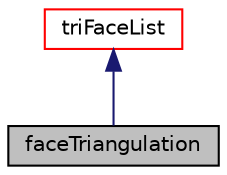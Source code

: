 digraph "faceTriangulation"
{
  bgcolor="transparent";
  edge [fontname="Helvetica",fontsize="10",labelfontname="Helvetica",labelfontsize="10"];
  node [fontname="Helvetica",fontsize="10",shape=record];
  Node1 [label="faceTriangulation",height=0.2,width=0.4,color="black", fillcolor="grey75", style="filled", fontcolor="black"];
  Node2 -> Node1 [dir="back",color="midnightblue",fontsize="10",style="solid",fontname="Helvetica"];
  Node2 [label="triFaceList",height=0.2,width=0.4,color="red",URL="$a01355.html",tooltip="A 1D array of objects of type <T>, where the size of the vector is known and used for subscript bound..."];
}
